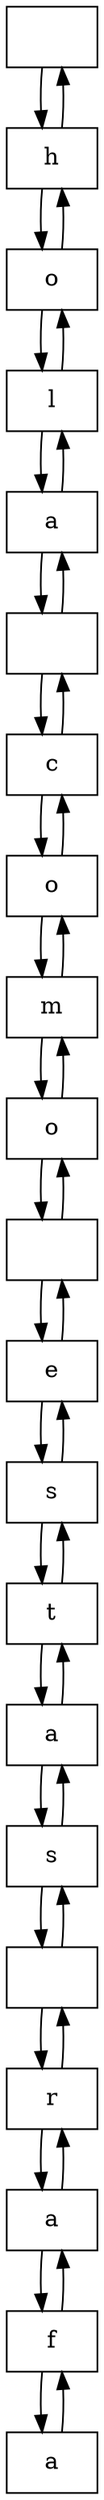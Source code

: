 digraph G {node[shape = box];
Nodo0 [label = " "];
Nodo1 [label = "h"];
Nodo2 [label = "o"];
Nodo3 [label = "l"];
Nodo4 [label = "a"];
Nodo5 [label = " "];
Nodo6 [label = "c"];
Nodo7 [label = "o"];
Nodo8 [label = "m"];
Nodo9 [label = "o"];
Nodo10 [label = " "];
Nodo11 [label = "e"];
Nodo12 [label = "s"];
Nodo13 [label = "t"];
Nodo14 [label = "a"];
Nodo15 [label = "s"];
Nodo16 [label = " "];
Nodo17 [label = "r"];
Nodo18 [label = "a"];
Nodo19 [label = "f"];
Nodo20 [label = "a"];
Nodo0->Nodo1;
Nodo1->Nodo0;
Nodo1->Nodo2;
Nodo2->Nodo1;
Nodo2->Nodo3;
Nodo3->Nodo2;
Nodo3->Nodo4;
Nodo4->Nodo3;
Nodo4->Nodo5;
Nodo5->Nodo4;
Nodo5->Nodo6;
Nodo6->Nodo5;
Nodo6->Nodo7;
Nodo7->Nodo6;
Nodo7->Nodo8;
Nodo8->Nodo7;
Nodo8->Nodo9;
Nodo9->Nodo8;
Nodo9->Nodo10;
Nodo10->Nodo9;
Nodo10->Nodo11;
Nodo11->Nodo10;
Nodo11->Nodo12;
Nodo12->Nodo11;
Nodo12->Nodo13;
Nodo13->Nodo12;
Nodo13->Nodo14;
Nodo14->Nodo13;
Nodo14->Nodo15;
Nodo15->Nodo14;
Nodo15->Nodo16;
Nodo16->Nodo15;
Nodo16->Nodo17;
Nodo17->Nodo16;
Nodo17->Nodo18;
Nodo18->Nodo17;
Nodo18->Nodo19;
Nodo19->Nodo18;
Nodo19->Nodo20;
Nodo20->Nodo19;
}